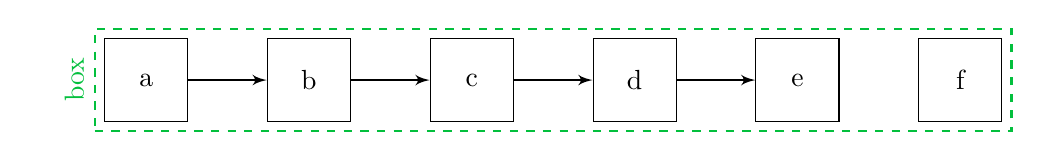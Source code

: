 % Color definitions
\definecolor{darkpastelgreen}{rgb}{0.01, 0.75, 0.24}
\definecolor{cadetgrey}{rgb}{0.57, 0.64, 0.69}

% Tikz definitions
\tikzset{
    block/.style = {rectangle, draw, fill=white, minimum height=3em, minimum width=3em, align=center},
    special_block/.style = {rectangle, draw=red, fill=white, minimum height=3em, minimum width=3em, align=center},
    tag/.style = {rectangle, draw, fill=cyan, minimum height=1em, minimum width=1em, align=center},
    dotted_block/.style = {rectangle, thick, dashed},
    box/.style = {rectangle, thick, dashed, draw=darkpastelgreen, label={[rotate=90, anchor=south, text=darkpastelgreen]west:box}},
    arrow/.style = {->, thick},
}

\begin{tikzpicture}[auto, node distance=1cm,>=latex']
    % Blocks
    \node [block] (a) {a};
    \node [block, right=of a] (b) {b};
    \node [block, right=of b] (c) {c};
    \node [block, right=of c] (d) {d};
    \node [block, right=of d] (e) {e};
    \node [block, right=of e] (f) {f};

    % Arrows
    \draw [arrow] (a) -- (b) node[midway] (Aarrow) {};
    \draw [arrow] (b) -- (c);
    \draw [arrow] (c) -- (d);
    \draw [arrow] (d) -- (e);

    % Colored box
    \node[box, fit=(a) (b) (c) (d) (e) (f)] (greenbox) {};
\end{tikzpicture}

